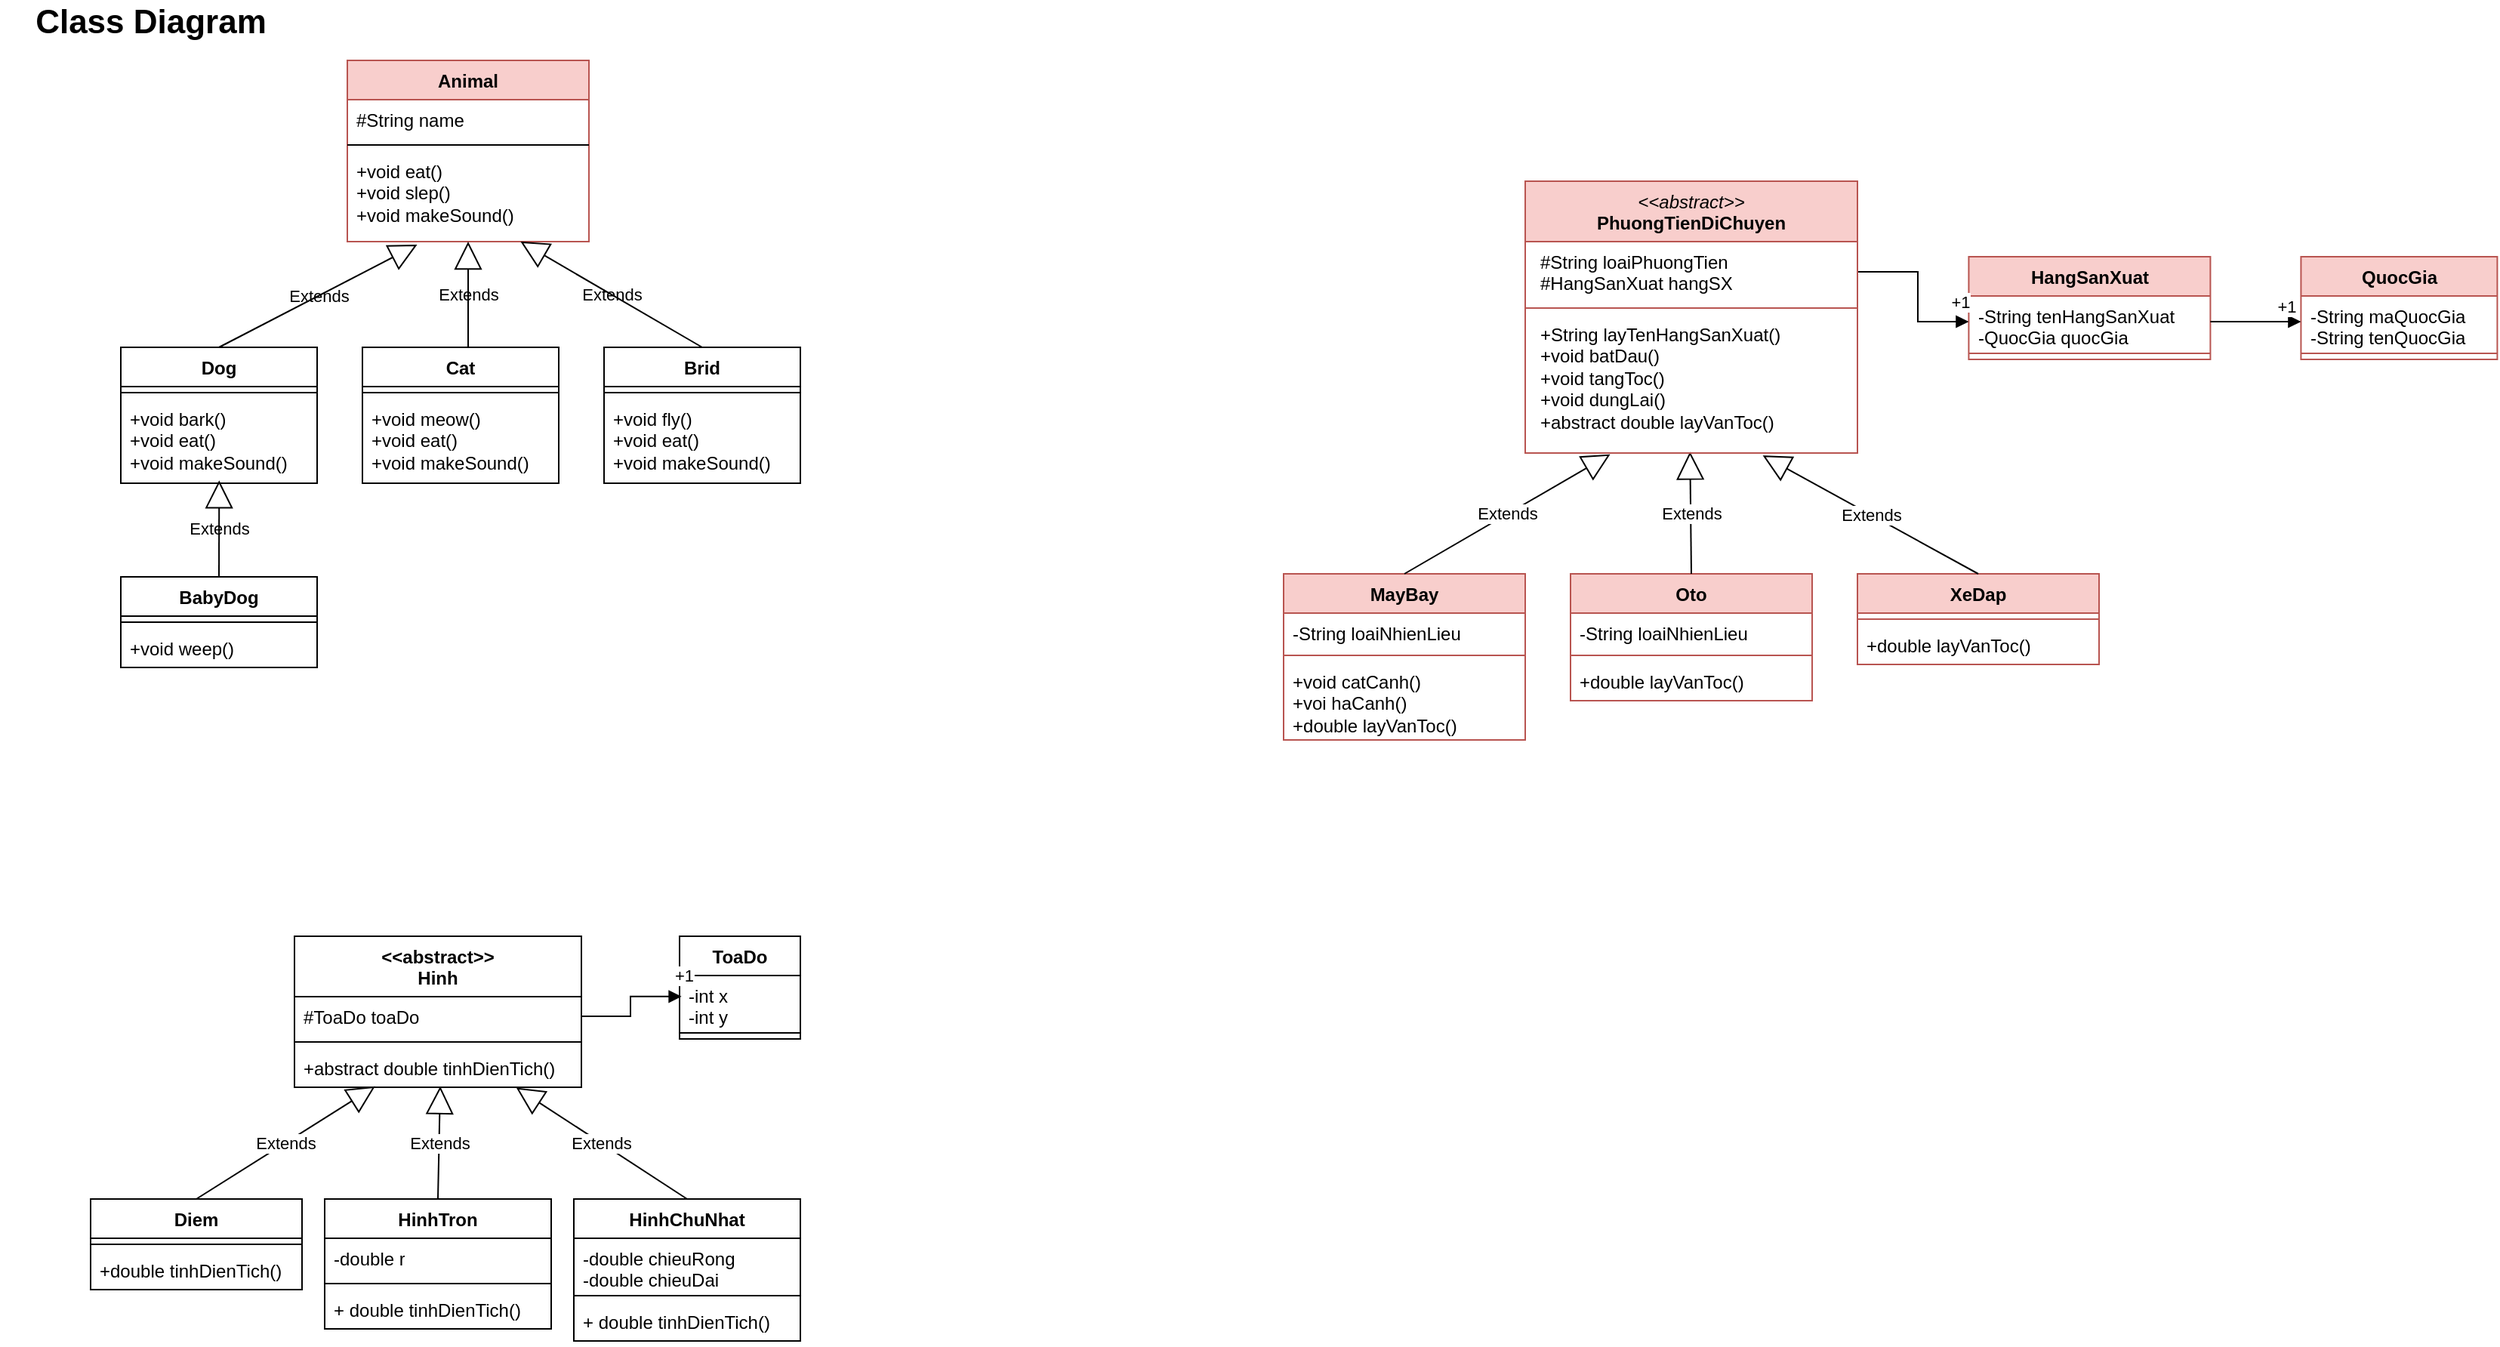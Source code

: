 <mxfile version="27.0.9">
  <diagram name="Page-1" id="-uXOwRdTGaxlhqWnndHk">
    <mxGraphModel dx="1042" dy="634" grid="1" gridSize="10" guides="1" tooltips="1" connect="1" arrows="1" fold="1" page="1" pageScale="1" pageWidth="850" pageHeight="1100" math="0" shadow="0">
      <root>
        <mxCell id="0" />
        <mxCell id="1" parent="0" />
        <mxCell id="JjeyGMDHyu67LRiyv6xU-21" value="Animal" style="swimlane;fontStyle=1;align=center;verticalAlign=top;childLayout=stackLayout;horizontal=1;startSize=26;horizontalStack=0;resizeParent=1;resizeParentMax=0;resizeLast=0;collapsible=1;marginBottom=0;whiteSpace=wrap;html=1;labelBackgroundColor=none;fillColor=#f8cecc;strokeColor=#b85450;" parent="1" vertex="1">
          <mxGeometry x="250" y="60" width="160" height="120" as="geometry" />
        </mxCell>
        <mxCell id="JjeyGMDHyu67LRiyv6xU-22" value="#String name" style="text;align=left;verticalAlign=top;spacingLeft=4;spacingRight=4;overflow=hidden;rotatable=0;points=[[0,0.5],[1,0.5]];portConstraint=eastwest;whiteSpace=wrap;html=1;labelBackgroundColor=none;" parent="JjeyGMDHyu67LRiyv6xU-21" vertex="1">
          <mxGeometry y="26" width="160" height="26" as="geometry" />
        </mxCell>
        <mxCell id="JjeyGMDHyu67LRiyv6xU-23" value="" style="line;strokeWidth=1;align=left;verticalAlign=middle;spacingTop=-1;spacingLeft=3;spacingRight=3;rotatable=0;labelPosition=right;points=[];portConstraint=eastwest;labelBackgroundColor=none;" parent="JjeyGMDHyu67LRiyv6xU-21" vertex="1">
          <mxGeometry y="52" width="160" height="8" as="geometry" />
        </mxCell>
        <mxCell id="JjeyGMDHyu67LRiyv6xU-24" value="+void eat()&lt;div&gt;+void slep()&lt;/div&gt;&lt;div&gt;+void makeSound()&lt;/div&gt;" style="text;align=left;verticalAlign=top;spacingLeft=4;spacingRight=4;overflow=hidden;rotatable=0;points=[[0,0.5],[1,0.5]];portConstraint=eastwest;whiteSpace=wrap;html=1;labelBackgroundColor=none;" parent="JjeyGMDHyu67LRiyv6xU-21" vertex="1">
          <mxGeometry y="60" width="160" height="60" as="geometry" />
        </mxCell>
        <mxCell id="JjeyGMDHyu67LRiyv6xU-25" value="Dog" style="swimlane;fontStyle=1;align=center;verticalAlign=top;childLayout=stackLayout;horizontal=1;startSize=26;horizontalStack=0;resizeParent=1;resizeParentMax=0;resizeLast=0;collapsible=1;marginBottom=0;whiteSpace=wrap;html=1;labelBackgroundColor=none;" parent="1" vertex="1">
          <mxGeometry x="100" y="250" width="130" height="90" as="geometry" />
        </mxCell>
        <mxCell id="JjeyGMDHyu67LRiyv6xU-27" value="" style="line;strokeWidth=1;align=left;verticalAlign=middle;spacingTop=-1;spacingLeft=3;spacingRight=3;rotatable=0;labelPosition=right;points=[];portConstraint=eastwest;labelBackgroundColor=none;" parent="JjeyGMDHyu67LRiyv6xU-25" vertex="1">
          <mxGeometry y="26" width="130" height="8" as="geometry" />
        </mxCell>
        <mxCell id="JjeyGMDHyu67LRiyv6xU-28" value="+void bark()&lt;div&gt;+void eat()&lt;/div&gt;&lt;div&gt;+void makeSound()&lt;/div&gt;" style="text;align=left;verticalAlign=top;spacingLeft=4;spacingRight=4;overflow=hidden;rotatable=0;points=[[0,0.5],[1,0.5]];portConstraint=eastwest;whiteSpace=wrap;html=1;labelBackgroundColor=none;" parent="JjeyGMDHyu67LRiyv6xU-25" vertex="1">
          <mxGeometry y="34" width="130" height="56" as="geometry" />
        </mxCell>
        <mxCell id="JjeyGMDHyu67LRiyv6xU-29" value="BabyDog" style="swimlane;fontStyle=1;align=center;verticalAlign=top;childLayout=stackLayout;horizontal=1;startSize=26;horizontalStack=0;resizeParent=1;resizeParentMax=0;resizeLast=0;collapsible=1;marginBottom=0;whiteSpace=wrap;html=1;labelBackgroundColor=none;" parent="1" vertex="1">
          <mxGeometry x="100" y="402" width="130" height="60" as="geometry" />
        </mxCell>
        <mxCell id="JjeyGMDHyu67LRiyv6xU-31" value="" style="line;strokeWidth=1;align=left;verticalAlign=middle;spacingTop=-1;spacingLeft=3;spacingRight=3;rotatable=0;labelPosition=right;points=[];portConstraint=eastwest;labelBackgroundColor=none;" parent="JjeyGMDHyu67LRiyv6xU-29" vertex="1">
          <mxGeometry y="26" width="130" height="8" as="geometry" />
        </mxCell>
        <mxCell id="JjeyGMDHyu67LRiyv6xU-32" value="+void weep()" style="text;align=left;verticalAlign=top;spacingLeft=4;spacingRight=4;overflow=hidden;rotatable=0;points=[[0,0.5],[1,0.5]];portConstraint=eastwest;whiteSpace=wrap;html=1;labelBackgroundColor=none;" parent="JjeyGMDHyu67LRiyv6xU-29" vertex="1">
          <mxGeometry y="34" width="130" height="26" as="geometry" />
        </mxCell>
        <mxCell id="JjeyGMDHyu67LRiyv6xU-33" value="Extends" style="endArrow=block;endSize=16;endFill=0;html=1;rounded=0;exitX=0.5;exitY=0;exitDx=0;exitDy=0;entryX=0.289;entryY=1.034;entryDx=0;entryDy=0;entryPerimeter=0;labelBackgroundColor=none;fontColor=default;" parent="1" source="JjeyGMDHyu67LRiyv6xU-25" target="JjeyGMDHyu67LRiyv6xU-24" edge="1">
          <mxGeometry width="160" relative="1" as="geometry">
            <mxPoint x="120" y="165" as="sourcePoint" />
            <mxPoint x="330" y="200" as="targetPoint" />
          </mxGeometry>
        </mxCell>
        <mxCell id="JjeyGMDHyu67LRiyv6xU-35" value="Extends" style="endArrow=block;endSize=16;endFill=0;html=1;rounded=0;exitX=0.5;exitY=0;exitDx=0;exitDy=0;entryX=0.501;entryY=0.966;entryDx=0;entryDy=0;entryPerimeter=0;labelBackgroundColor=none;fontColor=default;" parent="1" source="JjeyGMDHyu67LRiyv6xU-29" target="JjeyGMDHyu67LRiyv6xU-28" edge="1">
          <mxGeometry width="160" relative="1" as="geometry">
            <mxPoint x="149.52" y="369" as="sourcePoint" />
            <mxPoint x="160" y="310" as="targetPoint" />
          </mxGeometry>
        </mxCell>
        <mxCell id="JjeyGMDHyu67LRiyv6xU-43" value="Extends" style="endArrow=block;endSize=16;endFill=0;html=1;rounded=0;exitX=0.5;exitY=0;exitDx=0;exitDy=0;labelBackgroundColor=none;fontColor=default;" parent="1" target="JjeyGMDHyu67LRiyv6xU-24" edge="1">
          <mxGeometry width="160" relative="1" as="geometry">
            <mxPoint x="330" y="250" as="sourcePoint" />
            <mxPoint x="330" y="170" as="targetPoint" />
          </mxGeometry>
        </mxCell>
        <mxCell id="JjeyGMDHyu67LRiyv6xU-44" value="Cat" style="swimlane;fontStyle=1;align=center;verticalAlign=top;childLayout=stackLayout;horizontal=1;startSize=26;horizontalStack=0;resizeParent=1;resizeParentMax=0;resizeLast=0;collapsible=1;marginBottom=0;whiteSpace=wrap;html=1;labelBackgroundColor=none;" parent="1" vertex="1">
          <mxGeometry x="260" y="250" width="130" height="90" as="geometry" />
        </mxCell>
        <mxCell id="JjeyGMDHyu67LRiyv6xU-45" value="" style="line;strokeWidth=1;align=left;verticalAlign=middle;spacingTop=-1;spacingLeft=3;spacingRight=3;rotatable=0;labelPosition=right;points=[];portConstraint=eastwest;labelBackgroundColor=none;" parent="JjeyGMDHyu67LRiyv6xU-44" vertex="1">
          <mxGeometry y="26" width="130" height="8" as="geometry" />
        </mxCell>
        <mxCell id="JjeyGMDHyu67LRiyv6xU-46" value="+void meow()&lt;div&gt;&lt;div&gt;+void eat()&lt;/div&gt;&lt;div&gt;+void makeSound()&lt;/div&gt;&lt;/div&gt;" style="text;align=left;verticalAlign=top;spacingLeft=4;spacingRight=4;overflow=hidden;rotatable=0;points=[[0,0.5],[1,0.5]];portConstraint=eastwest;whiteSpace=wrap;html=1;labelBackgroundColor=none;" parent="JjeyGMDHyu67LRiyv6xU-44" vertex="1">
          <mxGeometry y="34" width="130" height="56" as="geometry" />
        </mxCell>
        <mxCell id="JjeyGMDHyu67LRiyv6xU-47" value="Brid" style="swimlane;fontStyle=1;align=center;verticalAlign=top;childLayout=stackLayout;horizontal=1;startSize=26;horizontalStack=0;resizeParent=1;resizeParentMax=0;resizeLast=0;collapsible=1;marginBottom=0;whiteSpace=wrap;html=1;labelBackgroundColor=none;" parent="1" vertex="1">
          <mxGeometry x="420" y="250" width="130" height="90" as="geometry" />
        </mxCell>
        <mxCell id="JjeyGMDHyu67LRiyv6xU-48" value="" style="line;strokeWidth=1;align=left;verticalAlign=middle;spacingTop=-1;spacingLeft=3;spacingRight=3;rotatable=0;labelPosition=right;points=[];portConstraint=eastwest;labelBackgroundColor=none;" parent="JjeyGMDHyu67LRiyv6xU-47" vertex="1">
          <mxGeometry y="26" width="130" height="8" as="geometry" />
        </mxCell>
        <mxCell id="JjeyGMDHyu67LRiyv6xU-49" value="+void fly()&lt;div&gt;&lt;div&gt;+void eat()&lt;/div&gt;&lt;div&gt;+void makeSound()&lt;/div&gt;&lt;/div&gt;" style="text;align=left;verticalAlign=top;spacingLeft=4;spacingRight=4;overflow=hidden;rotatable=0;points=[[0,0.5],[1,0.5]];portConstraint=eastwest;whiteSpace=wrap;html=1;labelBackgroundColor=none;" parent="JjeyGMDHyu67LRiyv6xU-47" vertex="1">
          <mxGeometry y="34" width="130" height="56" as="geometry" />
        </mxCell>
        <mxCell id="JjeyGMDHyu67LRiyv6xU-50" value="Extends" style="endArrow=block;endSize=16;endFill=0;html=1;rounded=0;exitX=0.5;exitY=0;exitDx=0;exitDy=0;entryX=0.717;entryY=1;entryDx=0;entryDy=0;entryPerimeter=0;labelBackgroundColor=none;fontColor=default;" parent="1" source="JjeyGMDHyu67LRiyv6xU-47" target="JjeyGMDHyu67LRiyv6xU-24" edge="1">
          <mxGeometry width="160" relative="1" as="geometry">
            <mxPoint x="515" y="250" as="sourcePoint" />
            <mxPoint x="515" y="166" as="targetPoint" />
          </mxGeometry>
        </mxCell>
        <mxCell id="JjeyGMDHyu67LRiyv6xU-51" value="Class Diagram" style="text;html=1;align=center;verticalAlign=middle;whiteSpace=wrap;rounded=0;fontStyle=1;labelBackgroundColor=none;fontSize=22;" parent="1" vertex="1">
          <mxGeometry x="20" y="20" width="200" height="30" as="geometry" />
        </mxCell>
        <mxCell id="Vw1xlCVjXj6xdlNDFC3T-12" value="ToaDo" style="swimlane;fontStyle=1;align=center;verticalAlign=top;childLayout=stackLayout;horizontal=1;startSize=26;horizontalStack=0;resizeParent=1;resizeParentMax=0;resizeLast=0;collapsible=1;marginBottom=0;whiteSpace=wrap;html=1;" parent="1" vertex="1">
          <mxGeometry x="470" y="640" width="80" height="68" as="geometry" />
        </mxCell>
        <mxCell id="Vw1xlCVjXj6xdlNDFC3T-13" value="&lt;span style=&quot;text-wrap-mode: nowrap;&quot;&gt;-int x&lt;/span&gt;&lt;br style=&quot;padding: 0px; margin: 0px; text-wrap-mode: nowrap;&quot;&gt;&lt;span style=&quot;text-wrap-mode: nowrap;&quot;&gt;-int y&lt;/span&gt;" style="text;strokeColor=none;fillColor=none;align=left;verticalAlign=top;spacingLeft=4;spacingRight=4;overflow=hidden;rotatable=0;points=[[0,0.5],[1,0.5]];portConstraint=eastwest;whiteSpace=wrap;html=1;" parent="Vw1xlCVjXj6xdlNDFC3T-12" vertex="1">
          <mxGeometry y="26" width="80" height="34" as="geometry" />
        </mxCell>
        <mxCell id="Vw1xlCVjXj6xdlNDFC3T-14" value="" style="line;strokeWidth=1;fillColor=none;align=left;verticalAlign=middle;spacingTop=-1;spacingLeft=3;spacingRight=3;rotatable=0;labelPosition=right;points=[];portConstraint=eastwest;strokeColor=inherit;" parent="Vw1xlCVjXj6xdlNDFC3T-12" vertex="1">
          <mxGeometry y="60" width="80" height="8" as="geometry" />
        </mxCell>
        <mxCell id="Vw1xlCVjXj6xdlNDFC3T-16" value="&lt;div&gt;&amp;lt;&amp;lt;abstract&amp;gt;&amp;gt;&lt;/div&gt;Hinh" style="swimlane;fontStyle=1;align=center;verticalAlign=top;childLayout=stackLayout;horizontal=1;startSize=40;horizontalStack=0;resizeParent=1;resizeParentMax=0;resizeLast=0;collapsible=1;marginBottom=0;whiteSpace=wrap;html=1;" parent="1" vertex="1">
          <mxGeometry x="215" y="640" width="190" height="100" as="geometry" />
        </mxCell>
        <mxCell id="Vw1xlCVjXj6xdlNDFC3T-17" value="#ToaDo toaDo" style="text;strokeColor=none;fillColor=none;align=left;verticalAlign=top;spacingLeft=4;spacingRight=4;overflow=hidden;rotatable=0;points=[[0,0.5],[1,0.5]];portConstraint=eastwest;whiteSpace=wrap;html=1;" parent="Vw1xlCVjXj6xdlNDFC3T-16" vertex="1">
          <mxGeometry y="40" width="190" height="26" as="geometry" />
        </mxCell>
        <mxCell id="Vw1xlCVjXj6xdlNDFC3T-18" value="" style="line;strokeWidth=1;fillColor=none;align=left;verticalAlign=middle;spacingTop=-1;spacingLeft=3;spacingRight=3;rotatable=0;labelPosition=right;points=[];portConstraint=eastwest;strokeColor=inherit;" parent="Vw1xlCVjXj6xdlNDFC3T-16" vertex="1">
          <mxGeometry y="66" width="190" height="8" as="geometry" />
        </mxCell>
        <mxCell id="Vw1xlCVjXj6xdlNDFC3T-19" value="+abstract double tinhDienTich()" style="text;strokeColor=none;fillColor=none;align=left;verticalAlign=top;spacingLeft=4;spacingRight=4;overflow=hidden;rotatable=0;points=[[0,0.5],[1,0.5]];portConstraint=eastwest;whiteSpace=wrap;html=1;" parent="Vw1xlCVjXj6xdlNDFC3T-16" vertex="1">
          <mxGeometry y="74" width="190" height="26" as="geometry" />
        </mxCell>
        <mxCell id="Vw1xlCVjXj6xdlNDFC3T-20" value="Diem" style="swimlane;fontStyle=1;align=center;verticalAlign=top;childLayout=stackLayout;horizontal=1;startSize=26;horizontalStack=0;resizeParent=1;resizeParentMax=0;resizeLast=0;collapsible=1;marginBottom=0;whiteSpace=wrap;html=1;" parent="1" vertex="1">
          <mxGeometry x="80" y="814" width="140" height="60" as="geometry" />
        </mxCell>
        <mxCell id="Vw1xlCVjXj6xdlNDFC3T-22" value="" style="line;strokeWidth=1;fillColor=none;align=left;verticalAlign=middle;spacingTop=-1;spacingLeft=3;spacingRight=3;rotatable=0;labelPosition=right;points=[];portConstraint=eastwest;strokeColor=inherit;" parent="Vw1xlCVjXj6xdlNDFC3T-20" vertex="1">
          <mxGeometry y="26" width="140" height="8" as="geometry" />
        </mxCell>
        <mxCell id="Vw1xlCVjXj6xdlNDFC3T-23" value="+double tinhDienTich()" style="text;strokeColor=none;fillColor=none;align=left;verticalAlign=top;spacingLeft=4;spacingRight=4;overflow=hidden;rotatable=0;points=[[0,0.5],[1,0.5]];portConstraint=eastwest;whiteSpace=wrap;html=1;" parent="Vw1xlCVjXj6xdlNDFC3T-20" vertex="1">
          <mxGeometry y="34" width="140" height="26" as="geometry" />
        </mxCell>
        <mxCell id="Vw1xlCVjXj6xdlNDFC3T-27" value="Extends" style="endArrow=block;endSize=16;endFill=0;html=1;rounded=0;exitX=0.5;exitY=0;exitDx=0;exitDy=0;entryX=0.281;entryY=0.977;entryDx=0;entryDy=0;entryPerimeter=0;" parent="1" source="Vw1xlCVjXj6xdlNDFC3T-20" target="Vw1xlCVjXj6xdlNDFC3T-19" edge="1">
          <mxGeometry width="160" relative="1" as="geometry">
            <mxPoint x="250" y="921" as="sourcePoint" />
            <mxPoint x="270" y="741" as="targetPoint" />
          </mxGeometry>
        </mxCell>
        <mxCell id="Vw1xlCVjXj6xdlNDFC3T-28" value="" style="endArrow=block;endFill=1;html=1;edgeStyle=orthogonalEdgeStyle;align=left;verticalAlign=top;rounded=0;exitX=1;exitY=0.5;exitDx=0;exitDy=0;entryX=0.016;entryY=0.408;entryDx=0;entryDy=0;entryPerimeter=0;" parent="1" source="Vw1xlCVjXj6xdlNDFC3T-17" target="Vw1xlCVjXj6xdlNDFC3T-13" edge="1">
          <mxGeometry x="-1" relative="1" as="geometry">
            <mxPoint x="380" y="781" as="sourcePoint" />
            <mxPoint x="460" y="701" as="targetPoint" />
          </mxGeometry>
        </mxCell>
        <mxCell id="Vw1xlCVjXj6xdlNDFC3T-29" value="+1" style="edgeLabel;resizable=0;html=1;align=left;verticalAlign=bottom;" parent="Vw1xlCVjXj6xdlNDFC3T-28" connectable="0" vertex="1">
          <mxGeometry x="-1" relative="1" as="geometry">
            <mxPoint x="60" y="-19" as="offset" />
          </mxGeometry>
        </mxCell>
        <mxCell id="Vw1xlCVjXj6xdlNDFC3T-30" value="Extends" style="endArrow=block;endSize=16;endFill=0;html=1;rounded=0;entryX=0.508;entryY=0.975;entryDx=0;entryDy=0;entryPerimeter=0;exitX=0.5;exitY=0;exitDx=0;exitDy=0;" parent="1" source="Vw1xlCVjXj6xdlNDFC3T-31" target="Vw1xlCVjXj6xdlNDFC3T-19" edge="1">
          <mxGeometry width="160" relative="1" as="geometry">
            <mxPoint x="390" y="801" as="sourcePoint" />
            <mxPoint x="271" y="761" as="targetPoint" />
          </mxGeometry>
        </mxCell>
        <mxCell id="Vw1xlCVjXj6xdlNDFC3T-31" value="HinhTron" style="swimlane;fontStyle=1;align=center;verticalAlign=top;childLayout=stackLayout;horizontal=1;startSize=26;horizontalStack=0;resizeParent=1;resizeParentMax=0;resizeLast=0;collapsible=1;marginBottom=0;whiteSpace=wrap;html=1;" parent="1" vertex="1">
          <mxGeometry x="235" y="814" width="150" height="86" as="geometry" />
        </mxCell>
        <mxCell id="Vw1xlCVjXj6xdlNDFC3T-32" value="-double r" style="text;strokeColor=none;fillColor=none;align=left;verticalAlign=top;spacingLeft=4;spacingRight=4;overflow=hidden;rotatable=0;points=[[0,0.5],[1,0.5]];portConstraint=eastwest;whiteSpace=wrap;html=1;" parent="Vw1xlCVjXj6xdlNDFC3T-31" vertex="1">
          <mxGeometry y="26" width="150" height="26" as="geometry" />
        </mxCell>
        <mxCell id="Vw1xlCVjXj6xdlNDFC3T-33" value="" style="line;strokeWidth=1;fillColor=none;align=left;verticalAlign=middle;spacingTop=-1;spacingLeft=3;spacingRight=3;rotatable=0;labelPosition=right;points=[];portConstraint=eastwest;strokeColor=inherit;" parent="Vw1xlCVjXj6xdlNDFC3T-31" vertex="1">
          <mxGeometry y="52" width="150" height="8" as="geometry" />
        </mxCell>
        <mxCell id="Vw1xlCVjXj6xdlNDFC3T-34" value="+ double tinhDienTich()" style="text;strokeColor=none;fillColor=none;align=left;verticalAlign=top;spacingLeft=4;spacingRight=4;overflow=hidden;rotatable=0;points=[[0,0.5],[1,0.5]];portConstraint=eastwest;whiteSpace=wrap;html=1;" parent="Vw1xlCVjXj6xdlNDFC3T-31" vertex="1">
          <mxGeometry y="60" width="150" height="26" as="geometry" />
        </mxCell>
        <mxCell id="Vw1xlCVjXj6xdlNDFC3T-35" value="HinhChuNhat" style="swimlane;fontStyle=1;align=center;verticalAlign=top;childLayout=stackLayout;horizontal=1;startSize=26;horizontalStack=0;resizeParent=1;resizeParentMax=0;resizeLast=0;collapsible=1;marginBottom=0;whiteSpace=wrap;html=1;" parent="1" vertex="1">
          <mxGeometry x="400" y="814" width="150" height="94" as="geometry" />
        </mxCell>
        <mxCell id="Vw1xlCVjXj6xdlNDFC3T-36" value="-double chieuRong&lt;div&gt;-double chieuDai&lt;/div&gt;" style="text;strokeColor=none;fillColor=none;align=left;verticalAlign=top;spacingLeft=4;spacingRight=4;overflow=hidden;rotatable=0;points=[[0,0.5],[1,0.5]];portConstraint=eastwest;whiteSpace=wrap;html=1;" parent="Vw1xlCVjXj6xdlNDFC3T-35" vertex="1">
          <mxGeometry y="26" width="150" height="34" as="geometry" />
        </mxCell>
        <mxCell id="Vw1xlCVjXj6xdlNDFC3T-37" value="" style="line;strokeWidth=1;fillColor=none;align=left;verticalAlign=middle;spacingTop=-1;spacingLeft=3;spacingRight=3;rotatable=0;labelPosition=right;points=[];portConstraint=eastwest;strokeColor=inherit;" parent="Vw1xlCVjXj6xdlNDFC3T-35" vertex="1">
          <mxGeometry y="60" width="150" height="8" as="geometry" />
        </mxCell>
        <mxCell id="Vw1xlCVjXj6xdlNDFC3T-38" value="+ double tinhDienTich()" style="text;strokeColor=none;fillColor=none;align=left;verticalAlign=top;spacingLeft=4;spacingRight=4;overflow=hidden;rotatable=0;points=[[0,0.5],[1,0.5]];portConstraint=eastwest;whiteSpace=wrap;html=1;" parent="Vw1xlCVjXj6xdlNDFC3T-35" vertex="1">
          <mxGeometry y="68" width="150" height="26" as="geometry" />
        </mxCell>
        <mxCell id="Vw1xlCVjXj6xdlNDFC3T-39" value="Extends" style="endArrow=block;endSize=16;endFill=0;html=1;rounded=0;exitX=0.5;exitY=0;exitDx=0;exitDy=0;entryX=0.773;entryY=1.011;entryDx=0;entryDy=0;entryPerimeter=0;" parent="1" source="Vw1xlCVjXj6xdlNDFC3T-35" target="Vw1xlCVjXj6xdlNDFC3T-19" edge="1">
          <mxGeometry width="160" relative="1" as="geometry">
            <mxPoint x="305" y="811" as="sourcePoint" />
            <mxPoint x="360" y="750" as="targetPoint" />
          </mxGeometry>
        </mxCell>
        <mxCell id="Vw1xlCVjXj6xdlNDFC3T-47" value="HangSanXuat" style="swimlane;fontStyle=1;align=center;verticalAlign=top;childLayout=stackLayout;horizontal=1;startSize=26;horizontalStack=0;resizeParent=1;resizeParentMax=0;resizeLast=0;collapsible=1;marginBottom=0;whiteSpace=wrap;html=1;fillColor=#f8cecc;strokeColor=#b85450;" parent="1" vertex="1">
          <mxGeometry x="1323.71" y="190" width="160" height="68" as="geometry" />
        </mxCell>
        <mxCell id="Vw1xlCVjXj6xdlNDFC3T-48" value="-String tenHangSanXuat&lt;div&gt;-QuocGia quocGia&lt;/div&gt;" style="text;strokeColor=none;fillColor=none;align=left;verticalAlign=top;spacingLeft=4;spacingRight=4;overflow=hidden;rotatable=0;points=[[0,0.5],[1,0.5]];portConstraint=eastwest;whiteSpace=wrap;html=1;" parent="Vw1xlCVjXj6xdlNDFC3T-47" vertex="1">
          <mxGeometry y="26" width="160" height="34" as="geometry" />
        </mxCell>
        <mxCell id="Vw1xlCVjXj6xdlNDFC3T-49" value="" style="line;strokeWidth=1;fillColor=none;align=left;verticalAlign=middle;spacingTop=-1;spacingLeft=3;spacingRight=3;rotatable=0;labelPosition=right;points=[];portConstraint=eastwest;strokeColor=inherit;" parent="Vw1xlCVjXj6xdlNDFC3T-47" vertex="1">
          <mxGeometry y="60" width="160" height="8" as="geometry" />
        </mxCell>
        <mxCell id="Vw1xlCVjXj6xdlNDFC3T-51" value="" style="endArrow=block;endFill=1;html=1;edgeStyle=orthogonalEdgeStyle;align=left;verticalAlign=top;rounded=0;exitX=1;exitY=0.5;exitDx=0;exitDy=0;entryX=0;entryY=0.5;entryDx=0;entryDy=0;" parent="1" source="xW88AicqWBcjPLvv4v4p-8" target="Vw1xlCVjXj6xdlNDFC3T-48" edge="1">
          <mxGeometry x="-1" relative="1" as="geometry">
            <mxPoint x="1240" y="237" as="sourcePoint" />
            <mxPoint x="1310" y="290" as="targetPoint" />
            <Array as="points">
              <mxPoint x="1290" y="200" />
              <mxPoint x="1290" y="233" />
            </Array>
          </mxGeometry>
        </mxCell>
        <mxCell id="xW88AicqWBcjPLvv4v4p-13" value="+1" style="edgeLabel;html=1;align=center;verticalAlign=middle;resizable=0;points=[];" parent="Vw1xlCVjXj6xdlNDFC3T-51" vertex="1" connectable="0">
          <mxGeometry x="0.343" y="1" relative="1" as="geometry">
            <mxPoint x="27" y="-12" as="offset" />
          </mxGeometry>
        </mxCell>
        <mxCell id="Vw1xlCVjXj6xdlNDFC3T-54" value="MayBay" style="swimlane;fontStyle=1;align=center;verticalAlign=top;childLayout=stackLayout;horizontal=1;startSize=26;horizontalStack=0;resizeParent=1;resizeParentMax=0;resizeLast=0;collapsible=1;marginBottom=0;whiteSpace=wrap;html=1;fillColor=#f8cecc;strokeColor=#b85450;" parent="1" vertex="1">
          <mxGeometry x="870" y="400" width="160" height="110" as="geometry" />
        </mxCell>
        <mxCell id="Vw1xlCVjXj6xdlNDFC3T-55" value="-String loaiNhienLieu" style="text;strokeColor=none;fillColor=none;align=left;verticalAlign=top;spacingLeft=4;spacingRight=4;overflow=hidden;rotatable=0;points=[[0,0.5],[1,0.5]];portConstraint=eastwest;whiteSpace=wrap;html=1;" parent="Vw1xlCVjXj6xdlNDFC3T-54" vertex="1">
          <mxGeometry y="26" width="160" height="24" as="geometry" />
        </mxCell>
        <mxCell id="Vw1xlCVjXj6xdlNDFC3T-56" value="" style="line;strokeWidth=1;fillColor=none;align=left;verticalAlign=middle;spacingTop=-1;spacingLeft=3;spacingRight=3;rotatable=0;labelPosition=right;points=[];portConstraint=eastwest;strokeColor=inherit;" parent="Vw1xlCVjXj6xdlNDFC3T-54" vertex="1">
          <mxGeometry y="50" width="160" height="8" as="geometry" />
        </mxCell>
        <mxCell id="Vw1xlCVjXj6xdlNDFC3T-57" value="+void catCanh()&lt;div&gt;+voi haCanh()&lt;/div&gt;&lt;div&gt;+&lt;span style=&quot;background-color: transparent; color: light-dark(rgb(0, 0, 0), rgb(255, 255, 255));&quot;&gt;double layVanToc()&lt;/span&gt;&lt;/div&gt;" style="text;strokeColor=none;fillColor=none;align=left;verticalAlign=top;spacingLeft=4;spacingRight=4;overflow=hidden;rotatable=0;points=[[0,0.5],[1,0.5]];portConstraint=eastwest;whiteSpace=wrap;html=1;" parent="Vw1xlCVjXj6xdlNDFC3T-54" vertex="1">
          <mxGeometry y="58" width="160" height="52" as="geometry" />
        </mxCell>
        <mxCell id="Vw1xlCVjXj6xdlNDFC3T-58" value="Oto" style="swimlane;fontStyle=1;align=center;verticalAlign=top;childLayout=stackLayout;horizontal=1;startSize=26;horizontalStack=0;resizeParent=1;resizeParentMax=0;resizeLast=0;collapsible=1;marginBottom=0;whiteSpace=wrap;html=1;fillColor=#f8cecc;strokeColor=#b85450;" parent="1" vertex="1">
          <mxGeometry x="1060" y="400" width="160" height="84" as="geometry" />
        </mxCell>
        <mxCell id="Vw1xlCVjXj6xdlNDFC3T-59" value="-String loaiNhienLieu" style="text;strokeColor=none;fillColor=none;align=left;verticalAlign=top;spacingLeft=4;spacingRight=4;overflow=hidden;rotatable=0;points=[[0,0.5],[1,0.5]];portConstraint=eastwest;whiteSpace=wrap;html=1;" parent="Vw1xlCVjXj6xdlNDFC3T-58" vertex="1">
          <mxGeometry y="26" width="160" height="24" as="geometry" />
        </mxCell>
        <mxCell id="Vw1xlCVjXj6xdlNDFC3T-60" value="" style="line;strokeWidth=1;fillColor=none;align=left;verticalAlign=middle;spacingTop=-1;spacingLeft=3;spacingRight=3;rotatable=0;labelPosition=right;points=[];portConstraint=eastwest;strokeColor=inherit;" parent="Vw1xlCVjXj6xdlNDFC3T-58" vertex="1">
          <mxGeometry y="50" width="160" height="8" as="geometry" />
        </mxCell>
        <mxCell id="Vw1xlCVjXj6xdlNDFC3T-61" value="+double layVanToc()" style="text;strokeColor=none;fillColor=none;align=left;verticalAlign=top;spacingLeft=4;spacingRight=4;overflow=hidden;rotatable=0;points=[[0,0.5],[1,0.5]];portConstraint=eastwest;whiteSpace=wrap;html=1;" parent="Vw1xlCVjXj6xdlNDFC3T-58" vertex="1">
          <mxGeometry y="58" width="160" height="26" as="geometry" />
        </mxCell>
        <mxCell id="Vw1xlCVjXj6xdlNDFC3T-62" value="XeDap" style="swimlane;fontStyle=1;align=center;verticalAlign=top;childLayout=stackLayout;horizontal=1;startSize=26;horizontalStack=0;resizeParent=1;resizeParentMax=0;resizeLast=0;collapsible=1;marginBottom=0;whiteSpace=wrap;html=1;fillColor=#f8cecc;strokeColor=#b85450;" parent="1" vertex="1">
          <mxGeometry x="1250" y="400" width="160" height="60" as="geometry" />
        </mxCell>
        <mxCell id="Vw1xlCVjXj6xdlNDFC3T-64" value="" style="line;strokeWidth=1;fillColor=none;align=left;verticalAlign=middle;spacingTop=-1;spacingLeft=3;spacingRight=3;rotatable=0;labelPosition=right;points=[];portConstraint=eastwest;strokeColor=inherit;" parent="Vw1xlCVjXj6xdlNDFC3T-62" vertex="1">
          <mxGeometry y="26" width="160" height="8" as="geometry" />
        </mxCell>
        <mxCell id="Vw1xlCVjXj6xdlNDFC3T-65" value="+double layVanToc()" style="text;strokeColor=none;fillColor=none;align=left;verticalAlign=top;spacingLeft=4;spacingRight=4;overflow=hidden;rotatable=0;points=[[0,0.5],[1,0.5]];portConstraint=eastwest;whiteSpace=wrap;html=1;" parent="Vw1xlCVjXj6xdlNDFC3T-62" vertex="1">
          <mxGeometry y="34" width="160" height="26" as="geometry" />
        </mxCell>
        <mxCell id="Vw1xlCVjXj6xdlNDFC3T-66" value="Extends" style="endArrow=block;endSize=16;endFill=0;html=1;rounded=0;exitX=0.5;exitY=0;exitDx=0;exitDy=0;entryX=0.256;entryY=1.009;entryDx=0;entryDy=0;entryPerimeter=0;" parent="1" source="Vw1xlCVjXj6xdlNDFC3T-54" target="xW88AicqWBcjPLvv4v4p-10" edge="1">
          <mxGeometry width="160" relative="1" as="geometry">
            <mxPoint x="1060" y="350" as="sourcePoint" />
            <mxPoint x="1097.5" y="320" as="targetPoint" />
          </mxGeometry>
        </mxCell>
        <mxCell id="Vw1xlCVjXj6xdlNDFC3T-67" value="Extends" style="endArrow=block;endSize=16;endFill=0;html=1;rounded=0;exitX=0.5;exitY=0;exitDx=0;exitDy=0;entryX=0.496;entryY=0.991;entryDx=0;entryDy=0;entryPerimeter=0;" parent="1" source="Vw1xlCVjXj6xdlNDFC3T-58" target="xW88AicqWBcjPLvv4v4p-10" edge="1">
          <mxGeometry width="160" relative="1" as="geometry">
            <mxPoint x="930" y="420" as="sourcePoint" />
            <mxPoint x="1140" y="310" as="targetPoint" />
          </mxGeometry>
        </mxCell>
        <mxCell id="Vw1xlCVjXj6xdlNDFC3T-69" value="Extends" style="endArrow=block;endSize=16;endFill=0;html=1;rounded=0;exitX=0.5;exitY=0;exitDx=0;exitDy=0;entryX=0.715;entryY=1.017;entryDx=0;entryDy=0;entryPerimeter=0;" parent="1" source="Vw1xlCVjXj6xdlNDFC3T-62" target="xW88AicqWBcjPLvv4v4p-10" edge="1">
          <mxGeometry width="160" relative="1" as="geometry">
            <mxPoint x="1160" y="420" as="sourcePoint" />
            <mxPoint x="1192.5" y="320" as="targetPoint" />
          </mxGeometry>
        </mxCell>
        <mxCell id="xW88AicqWBcjPLvv4v4p-1" value="QuocGia" style="swimlane;fontStyle=1;align=center;verticalAlign=top;childLayout=stackLayout;horizontal=1;startSize=26;horizontalStack=0;resizeParent=1;resizeParentMax=0;resizeLast=0;collapsible=1;marginBottom=0;whiteSpace=wrap;html=1;fillColor=#f8cecc;strokeColor=#b85450;" parent="1" vertex="1">
          <mxGeometry x="1543.71" y="190" width="130" height="68" as="geometry" />
        </mxCell>
        <mxCell id="xW88AicqWBcjPLvv4v4p-2" value="-String maQuocGia&lt;div&gt;-String tenQuocGia&lt;/div&gt;" style="text;strokeColor=none;fillColor=none;align=left;verticalAlign=top;spacingLeft=4;spacingRight=4;overflow=hidden;rotatable=0;points=[[0,0.5],[1,0.5]];portConstraint=eastwest;whiteSpace=wrap;html=1;" parent="xW88AicqWBcjPLvv4v4p-1" vertex="1">
          <mxGeometry y="26" width="130" height="34" as="geometry" />
        </mxCell>
        <mxCell id="xW88AicqWBcjPLvv4v4p-3" value="" style="line;strokeWidth=1;fillColor=none;align=left;verticalAlign=middle;spacingTop=-1;spacingLeft=3;spacingRight=3;rotatable=0;labelPosition=right;points=[];portConstraint=eastwest;strokeColor=inherit;" parent="xW88AicqWBcjPLvv4v4p-1" vertex="1">
          <mxGeometry y="60" width="130" height="8" as="geometry" />
        </mxCell>
        <mxCell id="xW88AicqWBcjPLvv4v4p-4" value="" style="html=1;verticalAlign=bottom;endArrow=block;curved=0;rounded=0;entryX=0;entryY=0.5;entryDx=0;entryDy=0;exitX=1;exitY=0.5;exitDx=0;exitDy=0;" parent="1" source="Vw1xlCVjXj6xdlNDFC3T-48" target="xW88AicqWBcjPLvv4v4p-2" edge="1">
          <mxGeometry width="80" relative="1" as="geometry">
            <mxPoint x="1483.71" y="236" as="sourcePoint" />
            <mxPoint x="1592.71" y="223" as="targetPoint" />
          </mxGeometry>
        </mxCell>
        <mxCell id="xW88AicqWBcjPLvv4v4p-5" value="+1" style="edgeLabel;html=1;align=center;verticalAlign=middle;resizable=0;points=[];" parent="xW88AicqWBcjPLvv4v4p-4" vertex="1" connectable="0">
          <mxGeometry x="0.299" relative="1" as="geometry">
            <mxPoint x="11" y="-10" as="offset" />
          </mxGeometry>
        </mxCell>
        <mxCell id="xW88AicqWBcjPLvv4v4p-7" value="&lt;i style=&quot;font-weight: 400;&quot;&gt;&amp;lt;&amp;lt;abstract&amp;gt;&amp;gt;&lt;/i&gt;&lt;br style=&quot;font-weight: 400;&quot;&gt;&lt;b&gt;PhuongTienDiChuyen&lt;/b&gt;" style="swimlane;fontStyle=1;align=center;verticalAlign=top;childLayout=stackLayout;horizontal=1;startSize=40;horizontalStack=0;resizeParent=1;resizeParentMax=0;resizeLast=0;collapsible=1;marginBottom=0;whiteSpace=wrap;html=1;fillColor=#f8cecc;strokeColor=#b85450;" parent="1" vertex="1">
          <mxGeometry x="1030" y="140" width="220" height="180" as="geometry" />
        </mxCell>
        <mxCell id="xW88AicqWBcjPLvv4v4p-8" value="&lt;p style=&quot;margin: 0px 0px 0px 4px;&quot;&gt;#String loaiPhuongTien&lt;/p&gt;&lt;p style=&quot;margin: 0px 0px 0px 4px;&quot;&gt;#HangSanXuat hangSX&lt;/p&gt;" style="text;strokeColor=none;fillColor=none;align=left;verticalAlign=top;spacingLeft=4;spacingRight=4;overflow=hidden;rotatable=0;points=[[0,0.5],[1,0.5]];portConstraint=eastwest;whiteSpace=wrap;html=1;" parent="xW88AicqWBcjPLvv4v4p-7" vertex="1">
          <mxGeometry y="40" width="220" height="40" as="geometry" />
        </mxCell>
        <mxCell id="xW88AicqWBcjPLvv4v4p-9" value="" style="line;strokeWidth=1;fillColor=none;align=left;verticalAlign=middle;spacingTop=-1;spacingLeft=3;spacingRight=3;rotatable=0;labelPosition=right;points=[];portConstraint=eastwest;strokeColor=inherit;" parent="xW88AicqWBcjPLvv4v4p-7" vertex="1">
          <mxGeometry y="80" width="220" height="8" as="geometry" />
        </mxCell>
        <mxCell id="xW88AicqWBcjPLvv4v4p-10" value="&lt;p style=&quot;margin: 0px 0px 0px 4px;&quot;&gt;+String layTenHangSanXuat()&lt;/p&gt;&lt;p style=&quot;margin: 0px 0px 0px 4px;&quot;&gt;+void batDau()&lt;/p&gt;&lt;p style=&quot;margin: 0px 0px 0px 4px;&quot;&gt;+void tangToc()&lt;/p&gt;&lt;p style=&quot;margin: 0px 0px 0px 4px;&quot;&gt;+void dungLai()&lt;/p&gt;&lt;p style=&quot;margin: 0px 0px 0px 4px;&quot;&gt;+abstract double layVanToc()&lt;/p&gt;" style="text;strokeColor=none;fillColor=none;align=left;verticalAlign=top;spacingLeft=4;spacingRight=4;overflow=hidden;rotatable=0;points=[[0,0.5],[1,0.5]];portConstraint=eastwest;whiteSpace=wrap;html=1;" parent="xW88AicqWBcjPLvv4v4p-7" vertex="1">
          <mxGeometry y="88" width="220" height="92" as="geometry" />
        </mxCell>
      </root>
    </mxGraphModel>
  </diagram>
</mxfile>

